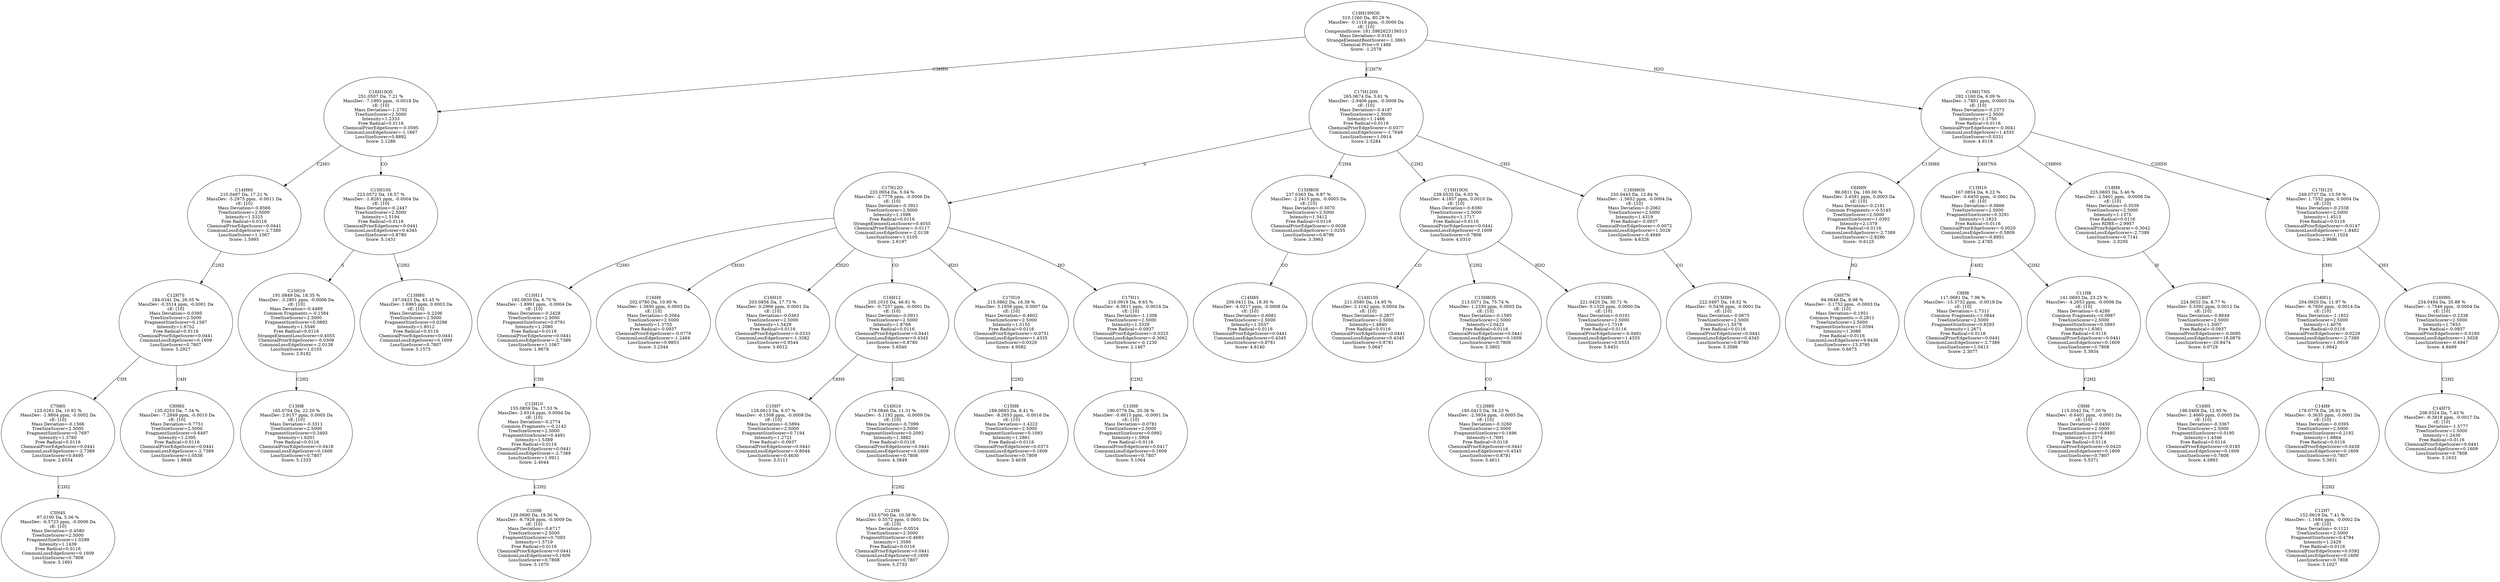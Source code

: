 strict digraph {
v1 [label="C5H4S\n97.0100 Da, 5.56 %\nMassDev: -6.5723 ppm, -0.0006 Da\ncE: [10]\nMass Deviation=-0.4580\nTreeSizeScorer=2.5000\nFragmentSizeScorer=1.0299\nIntensity=1.1439\nFree Radical=0.0116\nCommonLossEdgeScorer=0.1609\nLossSizeScorer=0.7808\nScore: 5.1691"];
v2 [label="C7H6S\n123.0261 Da, 10.92 %\nMassDev: -1.9804 ppm, -0.0002 Da\ncE: [10]\nMass Deviation=-0.1566\nTreeSizeScorer=2.5000\nFragmentSizeScorer=0.7697\nIntensity=1.3760\nFree Radical=0.0116\nChemicalPriorEdgeScorer=0.0441\nCommonLossEdgeScorer=-2.7389\nLossSizeScorer=0.8495\nScore: 2.6554"];
v3 [label="C8H6S\n135.0253 Da, 7.34 %\nMassDev: -7.2849 ppm, -0.0010 Da\ncE: [10]\nMass Deviation=-0.7751\nTreeSizeScorer=2.5000\nFragmentSizeScorer=0.6497\nIntensity=1.2395\nFree Radical=0.0116\nChemicalPriorEdgeScorer=0.0441\nCommonLossEdgeScorer=-2.7389\nLossSizeScorer=1.0538\nScore: 1.9848"];
v4 [label="C12H7S\n184.0341 Da, 26.05 %\nMassDev: -0.3514 ppm, -0.0001 Da\ncE: [10]\nMass Deviation=-0.0395\nTreeSizeScorer=2.5000\nFragmentSizeScorer=0.1597\nIntensity=1.6752\nFree Radical=0.0116\nChemicalPriorEdgeScorer=0.0441\nCommonLossEdgeScorer=0.1609\nLossSizeScorer=0.7807\nScore: 5.2927"];
v5 [label="C14H9S\n210.0487 Da, 17.21 %\nMassDev: -5.2975 ppm, -0.0011 Da\ncE: [10]\nMass Deviation=-0.8566\nTreeSizeScorer=2.5000\nIntensity=1.5325\nFree Radical=0.0116\nChemicalPriorEdgeScorer=0.0441\nCommonLossEdgeScorer=-2.7389\nLossSizeScorer=1.1067\nScore: 1.5995"];
v6 [label="C13H8\n165.0704 Da, 22.20 %\nMassDev: 2.9157 ppm, 0.0005 Da\ncE: [10]\nMass Deviation=-0.3311\nTreeSizeScorer=2.5000\nFragmentSizeScorer=0.3493\nIntensity=1.6201\nFree Radical=0.0116\nChemicalPriorEdgeScorer=0.0418\nCommonLossEdgeScorer=0.1609\nLossSizeScorer=0.7807\nScore: 5.1333"];
v7 [label="C15H10\n191.0849 Da, 18.35 %\nMassDev: -3.2801 ppm, -0.0006 Da\ncE: [10]\nMass Deviation=-0.4489\nCommon Fragments:=-0.1584\nTreeSizeScorer=2.5000\nFragmentSizeScorer=0.0892\nIntensity=1.5546\nFree Radical=0.0116\nStrangeElementLossScorer=0.4055\nChemicalPriorEdgeScorer=-0.0309\nCommonLossEdgeScorer=-2.0138\nLossSizeScorer=1.0105\nScore: 2.9192"];
v8 [label="C13H8S\n197.0423 Da, 43.45 %\nMassDev: 1.6965 ppm, 0.0003 Da\ncE: [10]\nMass Deviation=-0.2206\nTreeSizeScorer=2.5000\nFragmentSizeScorer=0.0296\nIntensity=1.8512\nFree Radical=0.0116\nChemicalPriorEdgeScorer=0.0441\nCommonLossEdgeScorer=0.1609\nLossSizeScorer=0.7807\nScore: 5.1575"];
v9 [label="C15H10S\n223.0572 Da, 16.57 %\nMassDev: -1.8281 ppm, -0.0004 Da\ncE: [10]\nMass Deviation=-0.2447\nTreeSizeScorer=2.5000\nIntensity=1.5194\nFree Radical=0.0116\nChemicalPriorEdgeScorer=0.0441\nCommonLossEdgeScorer=0.4345\nLossSizeScorer=0.8780\nScore: 5.1431"];
v10 [label="C16H10OS\n251.0507 Da, 7.21 %\nMassDev: -7.1993 ppm, -0.0018 Da\ncE: [10]\nMass Deviation=-1.2792\nTreeSizeScorer=2.5000\nIntensity=1.2333\nFree Radical=0.0116\nChemicalPriorEdgeScorer=-0.0595\nCommonLossEdgeScorer=-1.1667\nLossSizeScorer=0.8892\nScore: 2.1286"];
v11 [label="C10H8\n129.0690 Da, 19.30 %\nMassDev: -6.7926 ppm, -0.0009 Da\ncE: [10]\nMass Deviation=-0.6717\nTreeSizeScorer=2.5000\nFragmentSizeScorer=0.7093\nIntensity=1.5719\nFree Radical=0.0116\nChemicalPriorEdgeScorer=0.0441\nCommonLossEdgeScorer=0.1609\nLossSizeScorer=0.7808\nScore: 5.1070"];
v12 [label="C12H10\n155.0859 Da, 17.53 %\nMassDev: 2.6516 ppm, 0.0004 Da\ncE: [10]\nMass Deviation=-0.2774\nCommon Fragments:=-0.2142\nTreeSizeScorer=2.5000\nFragmentSizeScorer=0.4491\nIntensity=1.5389\nFree Radical=0.0116\nChemicalPriorEdgeScorer=0.0441\nCommonLossEdgeScorer=-2.7389\nLossSizeScorer=1.0911\nScore: 2.4044"];
v13 [label="C15H11\n192.0930 Da, 6.70 %\nMassDev: -1.8991 ppm, -0.0004 Da\ncE: [10]\nMass Deviation=-0.2428\nTreeSizeScorer=2.5000\nFragmentSizeScorer=0.0791\nIntensity=1.2080\nFree Radical=0.0116\nChemicalPriorEdgeScorer=0.0441\nCommonLossEdgeScorer=-2.7389\nLossSizeScorer=1.1067\nScore: 1.9678"];
v14 [label="C16H9\n202.0780 Da, 10.90 %\nMassDev: 1.5650 ppm, 0.0003 Da\ncE: [10]\nMass Deviation=-0.2064\nTreeSizeScorer=2.5000\nIntensity=1.3755\nFree Radical=-0.0937\nChemicalPriorEdgeScorer=-0.0779\nCommonLossEdgeScorer=-1.2484\nLossSizeScorer=0.9853\nScore: 3.2344"];
v15 [label="C16H10\n203.0856 Da, 17.73 %\nMassDev: 0.2966 ppm, 0.0001 Da\ncE: [10]\nMass Deviation=-0.0363\nTreeSizeScorer=2.5000\nIntensity=1.5429\nFree Radical=0.0116\nChemicalPriorEdgeScorer=-0.0333\nCommonLossEdgeScorer=-1.3382\nLossSizeScorer=0.9544\nScore: 3.6012"];
v16 [label="C10H7\n128.0613 Da, 8.07 %\nMassDev: -6.1508 ppm, -0.0008 Da\ncE: [10]\nMass Deviation=-0.5894\nTreeSizeScorer=2.5000\nFragmentSizeScorer=0.7194\nIntensity=1.2721\nFree Radical=-0.0937\nChemicalPriorEdgeScorer=0.0441\nCommonLossEdgeScorer=-0.8044\nLossSizeScorer=0.4630\nScore: 3.5111"];
v17 [label="C12H8\n153.0700 Da, 10.39 %\nMassDev: 0.5572 ppm, 0.0001 Da\ncE: [10]\nMass Deviation=-0.0524\nTreeSizeScorer=2.5000\nFragmentSizeScorer=0.4693\nIntensity=1.3590\nFree Radical=0.0116\nChemicalPriorEdgeScorer=0.0441\nCommonLossEdgeScorer=0.1609\nLossSizeScorer=0.7807\nScore: 5.2733"];
v18 [label="C14H10\n179.0846 Da, 11.31 %\nMassDev: -5.1192 ppm, -0.0009 Da\ncE: [10]\nMass Deviation=-0.7099\nTreeSizeScorer=2.5000\nFragmentSizeScorer=0.2092\nIntensity=1.3882\nFree Radical=0.0116\nChemicalPriorEdgeScorer=0.0441\nCommonLossEdgeScorer=0.1609\nLossSizeScorer=0.7808\nScore: 4.3849"];
v19 [label="C16H12\n205.1010 Da, 46.81 %\nMassDev: -0.7257 ppm, -0.0001 Da\ncE: [10]\nMass Deviation=-0.0911\nTreeSizeScorer=2.5000\nIntensity=1.8768\nFree Radical=0.0116\nChemicalPriorEdgeScorer=0.0441\nCommonLossEdgeScorer=0.4345\nLossSizeScorer=0.8780\nScore: 5.6540"];
v20 [label="C15H8\n189.0683 Da, 8.41 %\nMassDev: -8.2653 ppm, -0.0016 Da\ncE: [10]\nMass Deviation=-1.4222\nTreeSizeScorer=2.5000\nFragmentSizeScorer=0.1093\nIntensity=1.2861\nFree Radical=0.0116\nChemicalPriorEdgeScorer=0.0373\nCommonLossEdgeScorer=0.1609\nLossSizeScorer=0.7809\nScore: 3.4639"];
v21 [label="C17H10\n215.0862 Da, 16.38 %\nMassDev: 3.1858 ppm, 0.0007 Da\ncE: [10]\nMass Deviation=-0.4602\nTreeSizeScorer=2.5000\nIntensity=1.5155\nFree Radical=0.0116\nChemicalPriorEdgeScorer=-0.0751\nCommonLossEdgeScorer=1.4335\nLossSizeScorer=0.0329\nScore: 4.9582"];
v22 [label="C15H9\n190.0776 Da, 20.36 %\nMassDev: -0.6615 ppm, -0.0001 Da\ncE: [10]\nMass Deviation=-0.0781\nTreeSizeScorer=2.5000\nFragmentSizeScorer=0.0992\nIntensity=1.5904\nFree Radical=0.0116\nChemicalPriorEdgeScorer=0.0417\nCommonLossEdgeScorer=0.1609\nLossSizeScorer=0.7807\nScore: 5.1064"];
v23 [label="C17H11\n216.0919 Da, 9.63 %\nMassDev: -6.5611 ppm, -0.0014 Da\ncE: [10]\nMass Deviation=-1.1308\nTreeSizeScorer=2.5000\nIntensity=1.3329\nFree Radical=-0.0937\nChemicalPriorEdgeScorer=-0.0325\nCommonLossEdgeScorer=-0.3062\nLossSizeScorer=-0.1230\nScore: 2.1467"];
v24 [label="C17H12O\n233.0954 Da, 5.04 %\nMassDev: -2.7776 ppm, -0.0006 Da\ncE: [10]\nMass Deviation=-0.3921\nTreeSizeScorer=2.5000\nIntensity=1.1098\nFree Radical=0.0116\nStrangeElementLossScorer=0.4055\nChemicalPriorEdgeScorer=-0.0117\nCommonLossEdgeScorer=-2.0138\nLossSizeScorer=1.0105\nScore: 2.6197"];
v25 [label="C14H8S\n209.0411 Da, 18.30 %\nMassDev: -4.0217 ppm, -0.0008 Da\ncE: [10]\nMass Deviation=-0.6081\nTreeSizeScorer=2.5000\nIntensity=1.5537\nFree Radical=0.0116\nChemicalPriorEdgeScorer=0.0441\nCommonLossEdgeScorer=0.4345\nLossSizeScorer=0.8781\nScore: 4.8140"];
v26 [label="C15H8OS\n237.0363 Da, 9.87 %\nMassDev: -2.2415 ppm, -0.0005 Da\ncE: [10]\nMass Deviation=-0.3070\nTreeSizeScorer=2.5000\nIntensity=1.3412\nFree Radical=0.0116\nChemicalPriorEdgeScorer=-0.0036\nCommonLossEdgeScorer=-1.0255\nLossSizeScorer=0.8796\nScore: 3.3963"];
v27 [label="C14H10S\n211.0580 Da, 14.95 %\nMassDev: 2.1142 ppm, 0.0004 Da\ncE: [10]\nMass Deviation=-0.2877\nTreeSizeScorer=2.5000\nIntensity=1.4840\nFree Radical=0.0116\nChemicalPriorEdgeScorer=0.0441\nCommonLossEdgeScorer=0.4345\nLossSizeScorer=0.8781\nScore: 5.0647"];
v28 [label="C12H8S\n185.0415 Da, 34.23 %\nMassDev: -2.5654 ppm, -0.0005 Da\ncE: [10]\nMass Deviation=-0.3260\nTreeSizeScorer=2.5000\nFragmentSizeScorer=0.1496\nIntensity=1.7691\nFree Radical=0.0116\nChemicalPriorEdgeScorer=0.0441\nCommonLossEdgeScorer=0.4345\nLossSizeScorer=0.8781\nScore: 5.4611"];
v29 [label="C13H8OS\n213.0371 Da, 75.74 %\nMassDev: 1.2330 ppm, 0.0003 Da\ncE: [10]\nMass Deviation=-0.1595\nTreeSizeScorer=2.5000\nIntensity=2.0423\nFree Radical=0.0116\nChemicalPriorEdgeScorer=0.0441\nCommonLossEdgeScorer=0.1609\nLossSizeScorer=0.7808\nScore: 5.3802"];
v30 [label="C15H8S\n221.0420 Da, 30.71 %\nMassDev: 0.1325 ppm, 0.0000 Da\ncE: [10]\nMass Deviation=-0.0161\nTreeSizeScorer=2.5000\nIntensity=1.7318\nFree Radical=0.0116\nChemicalPriorEdgeScorer=-0.0491\nCommonLossEdgeScorer=1.4335\nLossSizeScorer=0.0333\nScore: 5.6451"];
v31 [label="C15H10OS\n239.0535 Da, 6.03 %\nMassDev: 4.1857 ppm, 0.0010 Da\ncE: [10]\nMass Deviation=-0.6380\nTreeSizeScorer=2.5000\nIntensity=1.1717\nFree Radical=0.0116\nChemicalPriorEdgeScorer=0.0441\nCommonLossEdgeScorer=0.1609\nLossSizeScorer=0.7806\nScore: 4.0310"];
v32 [label="C15H9S\n222.0497 Da, 18.52 %\nMassDev: -0.5438 ppm, -0.0001 Da\ncE: [10]\nMass Deviation=-0.0675\nTreeSizeScorer=2.5000\nIntensity=1.5578\nFree Radical=0.0116\nChemicalPriorEdgeScorer=0.0441\nCommonLossEdgeScorer=0.4345\nLossSizeScorer=0.8780\nScore: 5.3586"];
v33 [label="C16H9OS\n250.0443 Da, 12.84 %\nMassDev: -1.5652 ppm, -0.0004 Da\ncE: [10]\nMass Deviation=-0.2062\nTreeSizeScorer=2.5000\nIntensity=1.4319\nFree Radical=-0.0937\nChemicalPriorEdgeScorer=-0.0072\nCommonLossEdgeScorer=1.5028\nLossSizeScorer=-0.4949\nScore: 4.6326"];
v34 [label="C17H12OS\n265.0674 Da, 5.61 %\nMassDev: -2.9406 ppm, -0.0008 Da\ncE: [10]\nMass Deviation=-0.4187\nTreeSizeScorer=2.5000\nIntensity=1.1466\nFree Radical=0.0116\nChemicalPriorEdgeScorer=-0.0377\nCommonLossEdgeScorer=-1.7649\nLossSizeScorer=1.0914\nScore: 2.5284"];
v35 [label="C6H7N\n94.0648 Da, 8.98 %\nMassDev: -3.1752 ppm, -0.0003 Da\ncE: [10]\nMass Deviation=-0.1951\nCommon Fragments:=-0.2811\nTreeSizeScorer=2.5000\nFragmentSizeScorer=1.0594\nIntensity=1.3086\nFree Radical=0.0116\nCommonLossEdgeScorer=9.6436\nLossSizeScorer=-13.3795\nScore: 0.6675"];
v36 [label="C6H9N\n96.0811 Da, 100.00 %\nMassDev: 3.4581 ppm, 0.0003 Da\ncE: [10]\nMass Deviation=-0.2191\nCommon Fragments:=-0.5145\nTreeSizeScorer=2.5000\nFragmentSizeScorer=1.0392\nIntensity=2.1379\nFree Radical=0.0116\nCommonLossEdgeScorer=-2.7389\nLossSizeScorer=-2.8286\nScore: -0.6125"];
v37 [label="C9H8\n117.0681 Da, 7.96 %\nMassDev: -15.3732 ppm, -0.0018 Da\ncE: [10]\nMass Deviation=-1.7311\nCommon Fragments:=1.0844\nTreeSizeScorer=2.5000\nFragmentSizeScorer=0.8293\nIntensity=1.2671\nFree Radical=0.0116\nChemicalPriorEdgeScorer=0.0441\nCommonLossEdgeScorer=-2.7389\nLossSizeScorer=1.0413\nScore: 2.3077"];
v38 [label="C9H6\n115.0542 Da, 7.30 %\nMassDev: -0.6401 ppm, -0.0001 Da\ncE: [10]\nMass Deviation=-0.0450\nTreeSizeScorer=2.5000\nFragmentSizeScorer=0.8495\nIntensity=1.2374\nFree Radical=0.0116\nChemicalPriorEdgeScorer=0.0420\nCommonLossEdgeScorer=0.1609\nLossSizeScorer=0.7807\nScore: 5.5371"];
v39 [label="C11H8\n141.0693 Da, 23.25 %\nMassDev: -4.2653 ppm, -0.0006 Da\ncE: [10]\nMass Deviation=-0.4280\nCommon Fragments:=0.0987\nTreeSizeScorer=2.5000\nFragmentSizeScorer=0.5893\nIntensity=1.6361\nFree Radical=0.0116\nChemicalPriorEdgeScorer=0.0441\nCommonLossEdgeScorer=0.1609\nLossSizeScorer=0.7808\nScore: 5.3934"];
v40 [label="C13H10\n167.0854 Da, 6.22 %\nMassDev: -0.6450 ppm, -0.0001 Da\ncE: [10]\nMass Deviation=-0.0666\nTreeSizeScorer=2.5000\nFragmentSizeScorer=0.3291\nIntensity=1.1823\nFree Radical=0.0116\nChemicalPriorEdgeScorer=-0.0020\nCommonLossEdgeScorer=-0.5809\nLossSizeScorer=-0.8951\nScore: 2.4785"];
v41 [label="C16H5\n198.0469 Da, 12.95 %\nMassDev: 2.4660 ppm, 0.0005 Da\ncE: [10]\nMass Deviation=-0.3367\nTreeSizeScorer=2.5000\nFragmentSizeScorer=0.0195\nIntensity=1.4346\nFree Radical=0.0116\nChemicalPriorEdgeScorer=0.0185\nCommonLossEdgeScorer=0.1609\nLossSizeScorer=0.7808\nScore: 4.5893"];
v42 [label="C18H7\n224.0632 Da, 8.77 %\nMassDev: 5.3392 ppm, 0.0012 Da\ncE: [10]\nMass Deviation=-0.8649\nTreeSizeScorer=2.5000\nIntensity=1.3007\nFree Radical=-0.0937\nChemicalPriorEdgeScorer=-0.0095\nCommonLossEdgeScorer=18.0876\nLossSizeScorer=-20.8474\nScore: 0.0729"];
v43 [label="C18H8\n225.0693 Da, 5.46 %\nMassDev: -2.5401 ppm, -0.0006 Da\ncE: [10]\nMass Deviation=-0.3539\nTreeSizeScorer=2.5000\nIntensity=1.1375\nFree Radical=0.0116\nLoss RDBE=-2.9957\nChemicalPriorEdgeScorer=-0.3042\nCommonLossEdgeScorer=-2.7389\nLossSizeScorer=0.7141\nScore: -2.0295"];
v44 [label="C12H7\n152.0619 Da, 7.41 %\nMassDev: -1.1684 ppm, -0.0002 Da\ncE: [10]\nMass Deviation=-0.1121\nTreeSizeScorer=2.5000\nFragmentSizeScorer=0.4794\nIntensity=1.2429\nFree Radical=0.0116\nChemicalPriorEdgeScorer=0.0392\nCommonLossEdgeScorer=0.1609\nLossSizeScorer=0.7808\nScore: 5.1027"];
v45 [label="C14H9\n178.0776 Da, 26.92 %\nMassDev: -0.3635 ppm, -0.0001 Da\ncE: [10]\nMass Deviation=-0.0395\nTreeSizeScorer=2.5000\nFragmentSizeScorer=0.2192\nIntensity=1.6864\nFree Radical=0.0116\nChemicalPriorEdgeScorer=0.0438\nCommonLossEdgeScorer=0.1609\nLossSizeScorer=0.7807\nScore: 5.3631"];
v46 [label="C16H11\n204.0920 Da, 11.97 %\nMassDev: -6.7950 ppm, -0.0014 Da\ncE: [10]\nMass Deviation=-1.1852\nTreeSizeScorer=2.5000\nIntensity=1.4076\nFree Radical=0.0116\nChemicalPriorEdgeScorer=-0.0229\nCommonLossEdgeScorer=-2.7389\nLossSizeScorer=1.0919\nScore: 1.0642"];
v47 [label="C14H7S\n208.0324 Da, 7.43 %\nMassDev: -8.3818 ppm, -0.0017 Da\ncE: [10]\nMass Deviation=-1.5777\nTreeSizeScorer=2.5000\nIntensity=1.2436\nFree Radical=0.0116\nChemicalPriorEdgeScorer=0.0441\nCommonLossEdgeScorer=0.1609\nLossSizeScorer=0.7808\nScore: 3.1633"];
v48 [label="C16H9S\n234.0494 Da, 35.88 %\nMassDev: -1.7549 ppm, -0.0004 Da\ncE: [10]\nMass Deviation=-0.2338\nTreeSizeScorer=2.5000\nIntensity=1.7853\nFree Radical=-0.0937\nChemicalPriorEdgeScorer=-0.0160\nCommonLossEdgeScorer=1.5028\nLossSizeScorer=-0.4947\nScore: 4.9499"];
v49 [label="C17H12S\n249.0737 Da, 13.59 %\nMassDev: 1.7552 ppm, 0.0004 Da\ncE: [10]\nMass Deviation=-0.2338\nTreeSizeScorer=2.5000\nIntensity=1.4513\nFree Radical=0.0116\nChemicalPriorEdgeScorer=-0.0147\nCommonLossEdgeScorer=-1.8482\nLossSizeScorer=1.1024\nScore: 2.9686"];
v50 [label="C19H17NS\n292.1160 Da, 6.09 %\nMassDev: 1.7801 ppm, 0.0005 Da\ncE: [10]\nMass Deviation=-0.2373\nTreeSizeScorer=2.5000\nIntensity=1.1750\nFree Radical=0.0116\nChemicalPriorEdgeScorer=-0.0041\nCommonLossEdgeScorer=1.4335\nLossSizeScorer=0.0331\nScore: 4.9118"];
v51 [label="C19H19NOS\n310.1260 Da, 80.29 %\nMassDev: -0.1118 ppm, -0.0000 Da\ncE: [10]\nCompoundScore: 181.5982623156513\nMass Deviation=-0.0181\nStrangeElementRootScorer=-1.3863\nChemical Prior=0.1466\nScore: -1.2578"];
v2 -> v1 [label="C2H2"];
v4 -> v2 [label="C5H"];
v4 -> v3 [label="C4H"];
v5 -> v4 [label="C2H2"];
v10 -> v5 [label="C2HO"];
v7 -> v6 [label="C2H2"];
v9 -> v7 [label="S"];
v9 -> v8 [label="C2H2"];
v10 -> v9 [label="CO"];
v51 -> v10 [label="C3H9N"];
v12 -> v11 [label="C2H2"];
v13 -> v12 [label="C3H"];
v24 -> v13 [label="C2HO"];
v24 -> v14 [label="CH3O"];
v24 -> v15 [label="CH2O"];
v19 -> v16 [label="C6H5"];
v18 -> v17 [label="C2H2"];
v19 -> v18 [label="C2H2"];
v24 -> v19 [label="CO"];
v21 -> v20 [label="C2H2"];
v24 -> v21 [label="H2O"];
v23 -> v22 [label="C2H2"];
v24 -> v23 [label="HO"];
v34 -> v24 [label="S"];
v26 -> v25 [label="CO"];
v34 -> v26 [label="C2H4"];
v31 -> v27 [label="CO"];
v29 -> v28 [label="CO"];
v31 -> v29 [label="C2H2"];
v31 -> v30 [label="H2O"];
v34 -> v31 [label="C2H2"];
v33 -> v32 [label="CO"];
v34 -> v33 [label="CH3"];
v51 -> v34 [label="C2H7N"];
v36 -> v35 [label="H2"];
v50 -> v36 [label="C13H8S"];
v40 -> v37 [label="C4H2"];
v39 -> v38 [label="C2H2"];
v40 -> v39 [label="C2H2"];
v50 -> v40 [label="C6H7NS"];
v42 -> v41 [label="C2H2"];
v43 -> v42 [label="H"];
v50 -> v43 [label="CH9NS"];
v45 -> v44 [label="C2H2"];
v46 -> v45 [label="C2H2"];
v49 -> v46 [label="CHS"];
v48 -> v47 [label="C2H2"];
v49 -> v48 [label="CH3"];
v50 -> v49 [label="C2H5N"];
v51 -> v50 [label="H2O"];
}